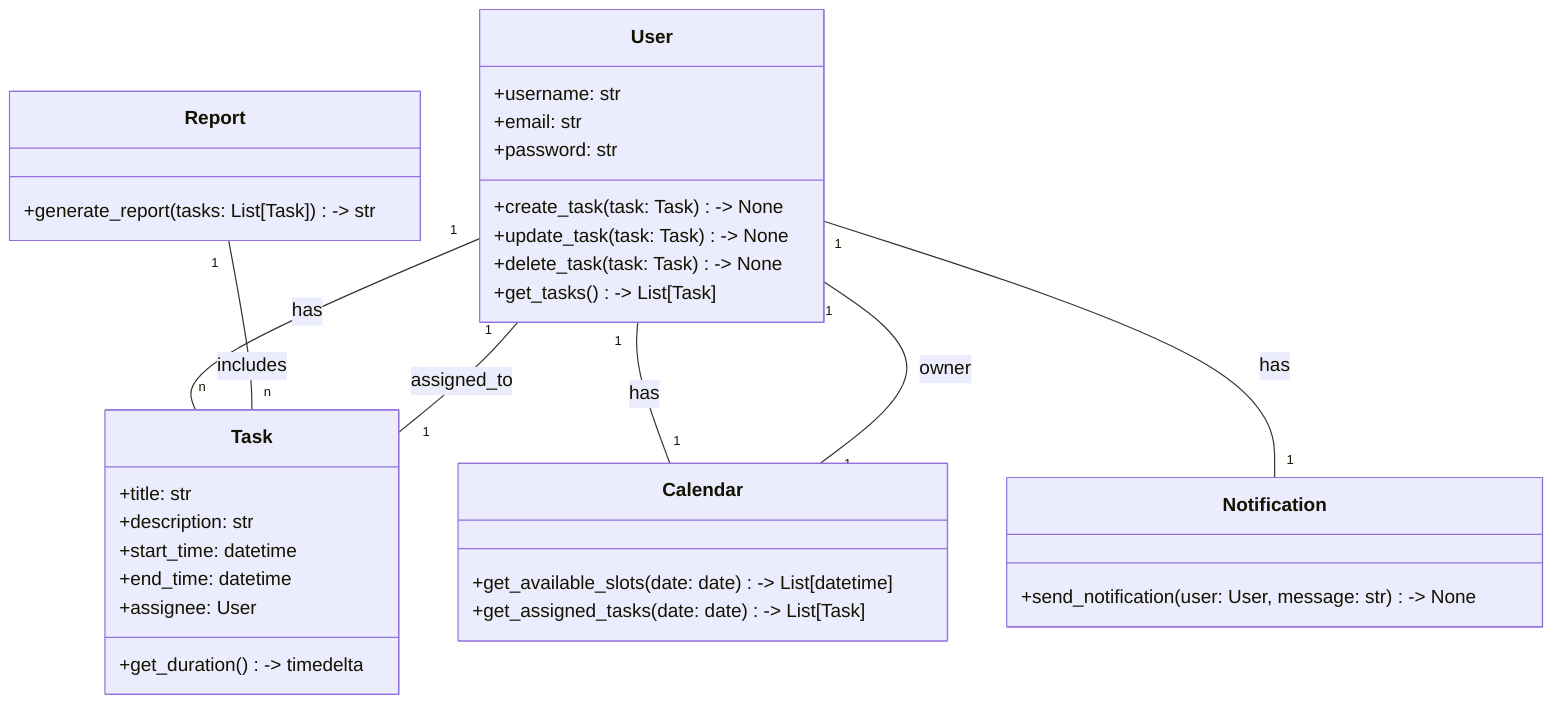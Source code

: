 classDiagram
    class User{
        +username: str
        +email: str
        +password: str
        +create_task(task: Task) -> None
        +update_task(task: Task) -> None
        +delete_task(task: Task) -> None
        +get_tasks() -> List[Task]
    }
    class Task{
        +title: str
        +description: str
        +start_time: datetime
        +end_time: datetime
        +assignee: User
        +get_duration() -> timedelta
    }
    class Calendar{
        +get_available_slots(date: date) -> List[datetime]
        +get_assigned_tasks(date: date) -> List[Task]
    }
    class Notification{
        +send_notification(user: User, message: str) -> None
    }
    class Report{
        +generate_report(tasks: List[Task]) -> str
    }
    User "1" -- "n" Task: has
    User "1" -- "1" Calendar: has
    User "1" -- "1" Notification: has
    Task "1" -- "1" User: assigned_to
    Calendar "1" -- "1" User: owner
    Report "1" -- "n" Task: includes